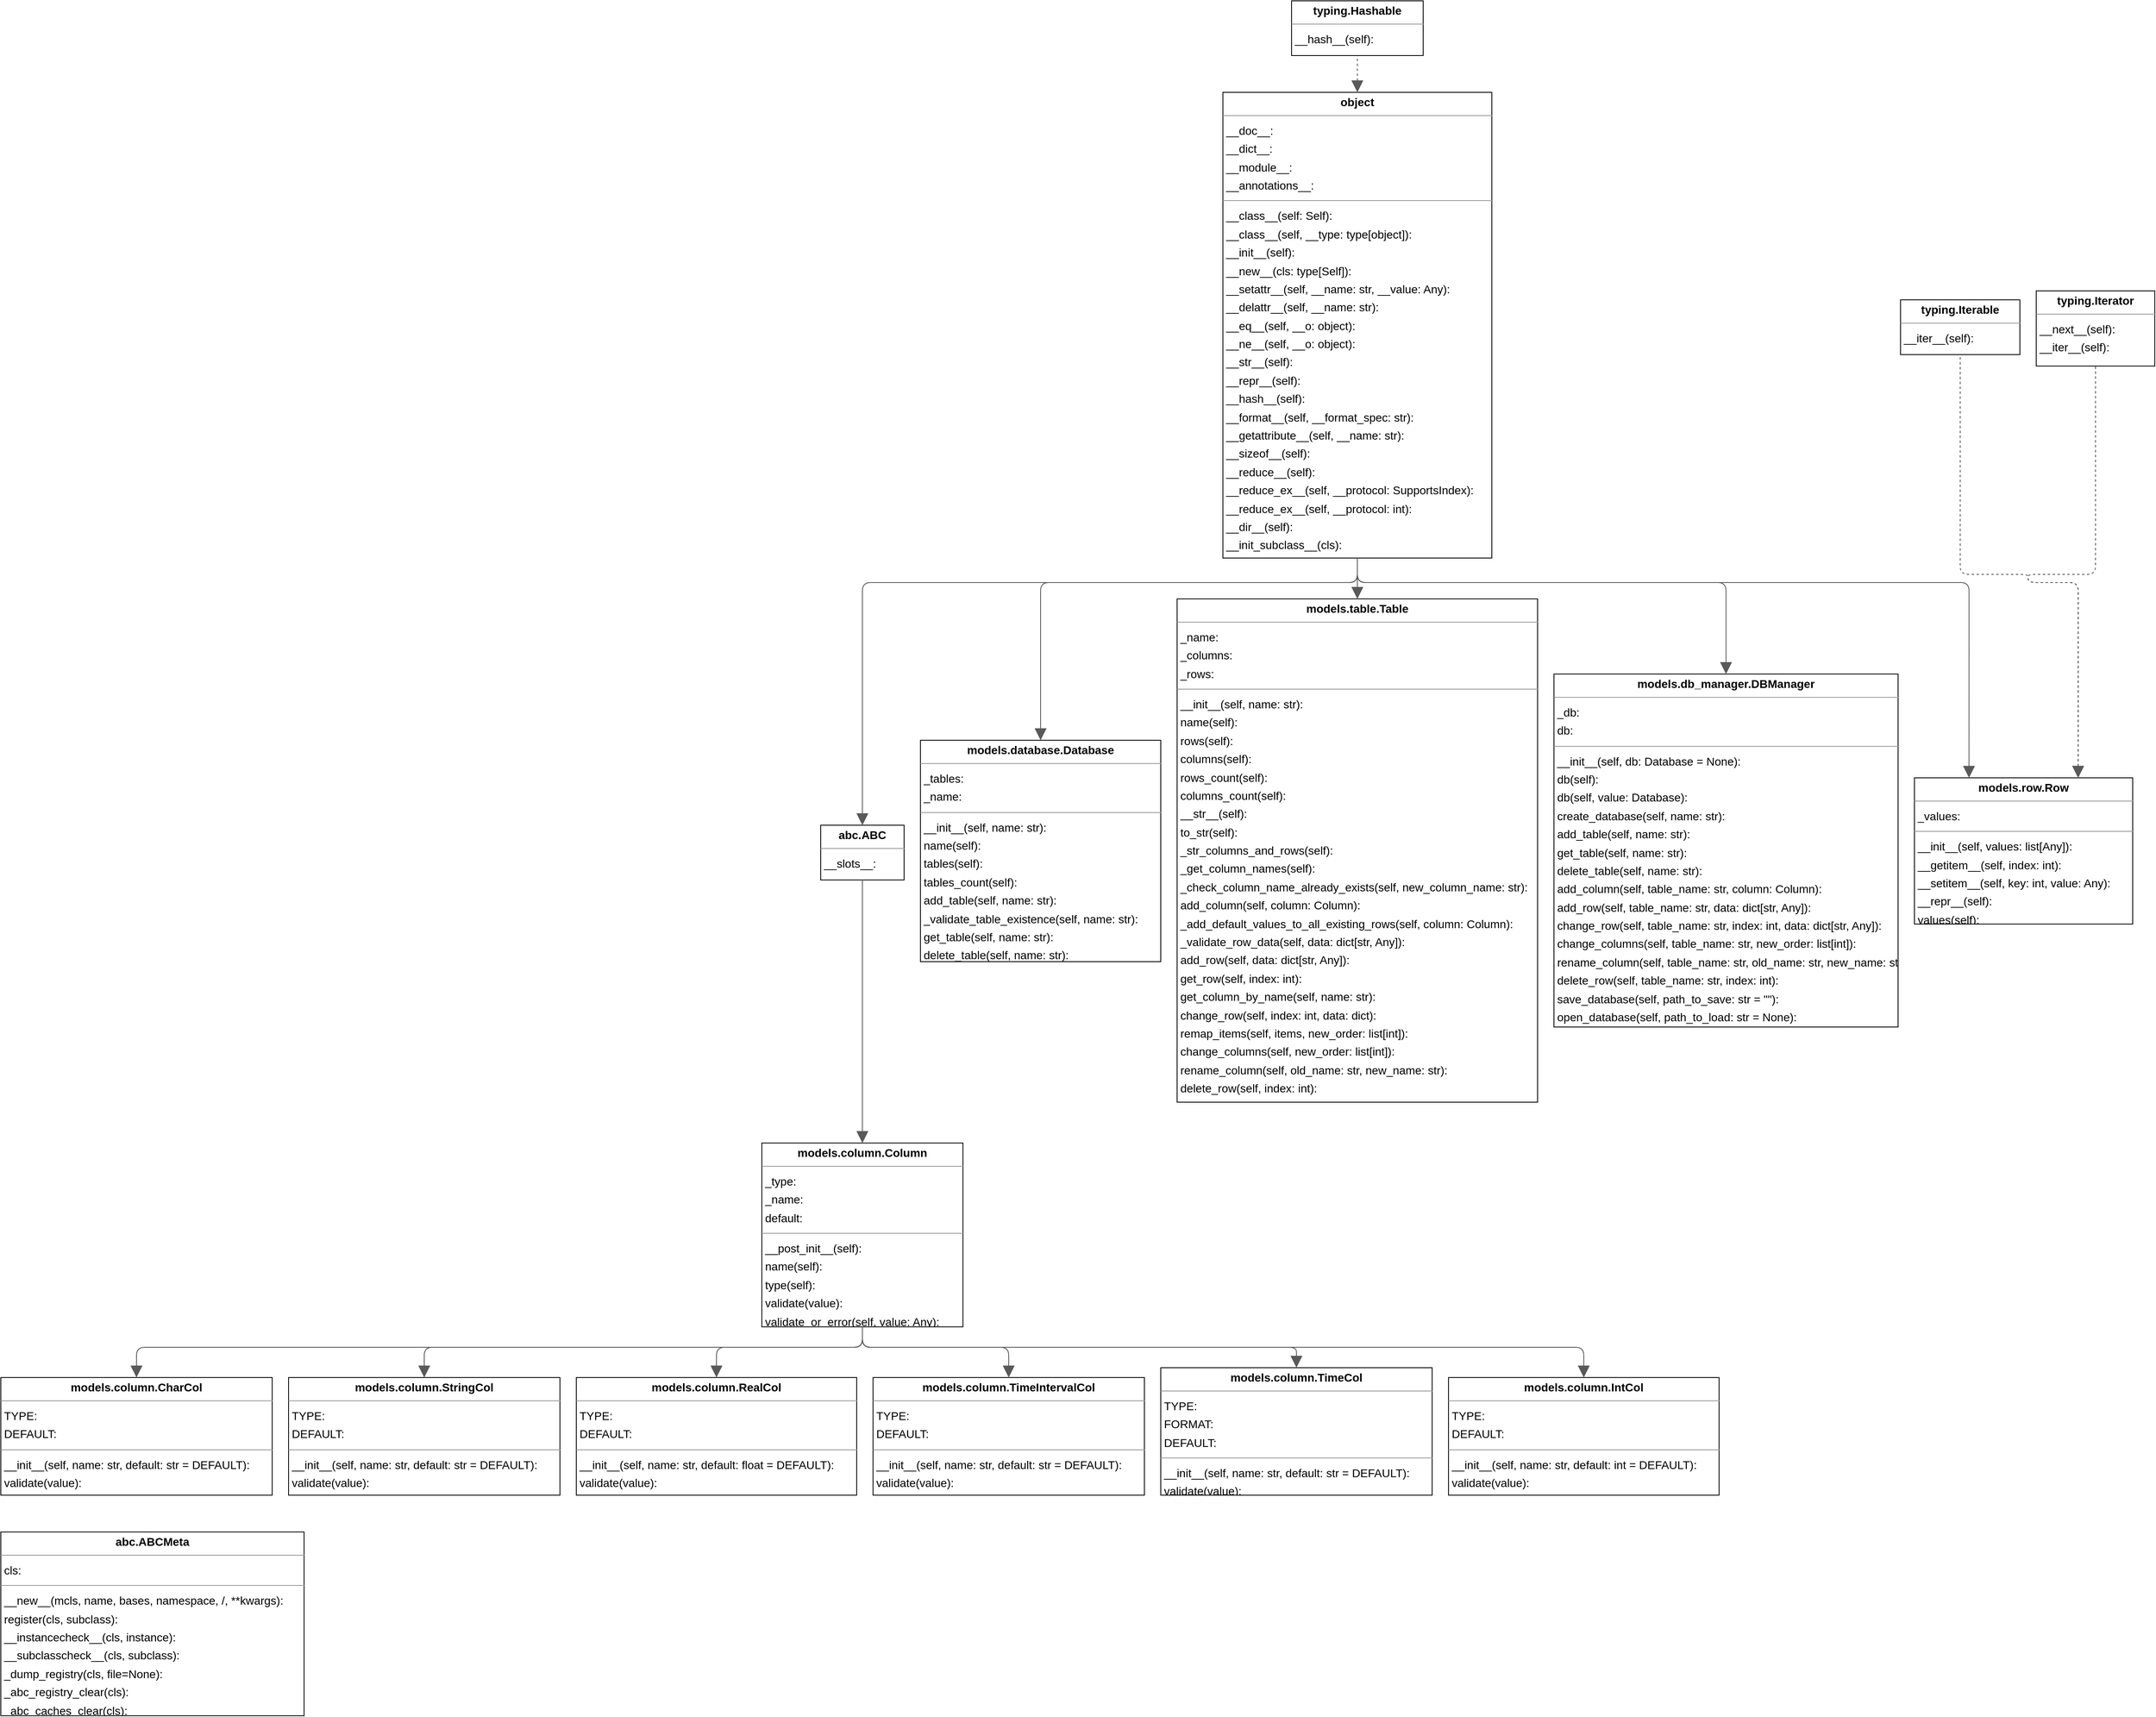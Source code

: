 <mxGraphModel dx="0" dy="0" grid="1" gridSize="10" guides="1" tooltips="1" connect="1" arrows="1" fold="1" page="0" pageScale="1" background="none" math="0" shadow="0">
  <root>
    <mxCell id="0" />
    <mxCell id="1" parent="0" />
    <mxCell id="node16" parent="1" vertex="1" value="&lt;p style=&quot;margin:0px;margin-top:4px;text-align:center;&quot;&gt;&lt;b&gt;abc.ABC&lt;/b&gt;&lt;/p&gt;&lt;hr size=&quot;1&quot;/&gt;&lt;p style=&quot;margin:0 0 0 4px;line-height:1.6;&quot;&gt; __slots__: &lt;/p&gt;" style="verticalAlign=top;align=left;overflow=fill;fontSize=14;fontFamily=Helvetica;html=1;rounded=0;shadow=0;comic=0;labelBackgroundColor=none;strokeWidth=1;">
      <mxGeometry x="862" y="995" width="102" height="67" as="geometry" />
    </mxCell>
    <mxCell id="node15" parent="1" vertex="1" value="&lt;p style=&quot;margin:0px;margin-top:4px;text-align:center;&quot;&gt;&lt;b&gt;abc.ABCMeta&lt;/b&gt;&lt;/p&gt;&lt;hr size=&quot;1&quot;/&gt;&lt;p style=&quot;margin:0 0 0 4px;line-height:1.6;&quot;&gt; cls: &lt;/p&gt;&lt;hr size=&quot;1&quot;/&gt;&lt;p style=&quot;margin:0 0 0 4px;line-height:1.6;&quot;&gt; __new__(mcls, name, bases, namespace, /, **kwargs): &lt;br/&gt; register(cls, subclass): &lt;br/&gt; __instancecheck__(cls, instance): &lt;br/&gt; __subclasscheck__(cls, subclass): &lt;br/&gt; _dump_registry(cls, file=None): &lt;br/&gt; _abc_registry_clear(cls): &lt;br/&gt; _abc_caches_clear(cls): &lt;/p&gt;" style="verticalAlign=top;align=left;overflow=fill;fontSize=14;fontFamily=Helvetica;html=1;rounded=0;shadow=0;comic=0;labelBackgroundColor=none;strokeWidth=1;">
      <mxGeometry x="-141" y="1860" width="371" height="225" as="geometry" />
    </mxCell>
    <mxCell id="node14" parent="1" vertex="1" value="&lt;p style=&quot;margin:0px;margin-top:4px;text-align:center;&quot;&gt;&lt;b&gt;models.column.CharCol&lt;/b&gt;&lt;/p&gt;&lt;hr size=&quot;1&quot;/&gt;&lt;p style=&quot;margin:0 0 0 4px;line-height:1.6;&quot;&gt; TYPE: &lt;br/&gt; DEFAULT: &lt;/p&gt;&lt;hr size=&quot;1&quot;/&gt;&lt;p style=&quot;margin:0 0 0 4px;line-height:1.6;&quot;&gt; __init__(self, name: str, default: str = DEFAULT): &lt;br/&gt; validate(value): &lt;/p&gt;" style="verticalAlign=top;align=left;overflow=fill;fontSize=14;fontFamily=Helvetica;html=1;rounded=0;shadow=0;comic=0;labelBackgroundColor=none;strokeWidth=1;">
      <mxGeometry x="-141" y="1671" width="332" height="144" as="geometry" />
    </mxCell>
    <mxCell id="node3" parent="1" vertex="1" value="&lt;p style=&quot;margin:0px;margin-top:4px;text-align:center;&quot;&gt;&lt;b&gt;models.column.Column&lt;/b&gt;&lt;/p&gt;&lt;hr size=&quot;1&quot;/&gt;&lt;p style=&quot;margin:0 0 0 4px;line-height:1.6;&quot;&gt; _type: &lt;br/&gt; _name: &lt;br/&gt; default: &lt;/p&gt;&lt;hr size=&quot;1&quot;/&gt;&lt;p style=&quot;margin:0 0 0 4px;line-height:1.6;&quot;&gt; __post_init__(self): &lt;br/&gt; name(self): &lt;br/&gt; type(self): &lt;br/&gt; validate(value): &lt;br/&gt; validate_or_error(self, value: Any): &lt;/p&gt;" style="verticalAlign=top;align=left;overflow=fill;fontSize=14;fontFamily=Helvetica;html=1;rounded=0;shadow=0;comic=0;labelBackgroundColor=none;strokeWidth=1;">
      <mxGeometry x="790" y="1384" width="246" height="225" as="geometry" />
    </mxCell>
    <mxCell id="node8" parent="1" vertex="1" value="&lt;p style=&quot;margin:0px;margin-top:4px;text-align:center;&quot;&gt;&lt;b&gt;models.column.IntCol&lt;/b&gt;&lt;/p&gt;&lt;hr size=&quot;1&quot;/&gt;&lt;p style=&quot;margin:0 0 0 4px;line-height:1.6;&quot;&gt; TYPE: &lt;br/&gt; DEFAULT: &lt;/p&gt;&lt;hr size=&quot;1&quot;/&gt;&lt;p style=&quot;margin:0 0 0 4px;line-height:1.6;&quot;&gt; __init__(self, name: str, default: int = DEFAULT): &lt;br/&gt; validate(value): &lt;/p&gt;" style="verticalAlign=top;align=left;overflow=fill;fontSize=14;fontFamily=Helvetica;html=1;rounded=0;shadow=0;comic=0;labelBackgroundColor=none;strokeWidth=1;">
      <mxGeometry x="1630" y="1671" width="331" height="144" as="geometry" />
    </mxCell>
    <mxCell id="node13" parent="1" vertex="1" value="&lt;p style=&quot;margin:0px;margin-top:4px;text-align:center;&quot;&gt;&lt;b&gt;models.column.RealCol&lt;/b&gt;&lt;/p&gt;&lt;hr size=&quot;1&quot;/&gt;&lt;p style=&quot;margin:0 0 0 4px;line-height:1.6;&quot;&gt; TYPE: &lt;br/&gt; DEFAULT: &lt;/p&gt;&lt;hr size=&quot;1&quot;/&gt;&lt;p style=&quot;margin:0 0 0 4px;line-height:1.6;&quot;&gt; __init__(self, name: str, default: float = DEFAULT): &lt;br/&gt; validate(value): &lt;/p&gt;" style="verticalAlign=top;align=left;overflow=fill;fontSize=14;fontFamily=Helvetica;html=1;rounded=0;shadow=0;comic=0;labelBackgroundColor=none;strokeWidth=1;">
      <mxGeometry x="563" y="1671" width="343" height="144" as="geometry" />
    </mxCell>
    <mxCell id="node12" parent="1" vertex="1" value="&lt;p style=&quot;margin:0px;margin-top:4px;text-align:center;&quot;&gt;&lt;b&gt;models.column.StringCol&lt;/b&gt;&lt;/p&gt;&lt;hr size=&quot;1&quot;/&gt;&lt;p style=&quot;margin:0 0 0 4px;line-height:1.6;&quot;&gt; TYPE: &lt;br/&gt; DEFAULT: &lt;/p&gt;&lt;hr size=&quot;1&quot;/&gt;&lt;p style=&quot;margin:0 0 0 4px;line-height:1.6;&quot;&gt; __init__(self, name: str, default: str = DEFAULT): &lt;br/&gt; validate(value): &lt;/p&gt;" style="verticalAlign=top;align=left;overflow=fill;fontSize=14;fontFamily=Helvetica;html=1;rounded=0;shadow=0;comic=0;labelBackgroundColor=none;strokeWidth=1;">
      <mxGeometry x="211" y="1671" width="332" height="144" as="geometry" />
    </mxCell>
    <mxCell id="node2" parent="1" vertex="1" value="&lt;p style=&quot;margin:0px;margin-top:4px;text-align:center;&quot;&gt;&lt;b&gt;models.column.TimeCol&lt;/b&gt;&lt;/p&gt;&lt;hr size=&quot;1&quot;/&gt;&lt;p style=&quot;margin:0 0 0 4px;line-height:1.6;&quot;&gt; TYPE: &lt;br/&gt; FORMAT: &lt;br/&gt; DEFAULT: &lt;/p&gt;&lt;hr size=&quot;1&quot;/&gt;&lt;p style=&quot;margin:0 0 0 4px;line-height:1.6;&quot;&gt; __init__(self, name: str, default: str = DEFAULT): &lt;br/&gt; validate(value): &lt;/p&gt;" style="verticalAlign=top;align=left;overflow=fill;fontSize=14;fontFamily=Helvetica;html=1;rounded=0;shadow=0;comic=0;labelBackgroundColor=none;strokeWidth=1;">
      <mxGeometry x="1278" y="1659" width="332" height="156" as="geometry" />
    </mxCell>
    <mxCell id="node5" parent="1" vertex="1" value="&lt;p style=&quot;margin:0px;margin-top:4px;text-align:center;&quot;&gt;&lt;b&gt;models.column.TimeIntervalCol&lt;/b&gt;&lt;/p&gt;&lt;hr size=&quot;1&quot;/&gt;&lt;p style=&quot;margin:0 0 0 4px;line-height:1.6;&quot;&gt; TYPE: &lt;br/&gt; DEFAULT: &lt;/p&gt;&lt;hr size=&quot;1&quot;/&gt;&lt;p style=&quot;margin:0 0 0 4px;line-height:1.6;&quot;&gt; __init__(self, name: str, default: str = DEFAULT): &lt;br/&gt; validate(value): &lt;/p&gt;" style="verticalAlign=top;align=left;overflow=fill;fontSize=14;fontFamily=Helvetica;html=1;rounded=0;shadow=0;comic=0;labelBackgroundColor=none;strokeWidth=1;">
      <mxGeometry x="926" y="1671" width="332" height="144" as="geometry" />
    </mxCell>
    <mxCell id="node0" parent="1" vertex="1" value="&lt;p style=&quot;margin:0px;margin-top:4px;text-align:center;&quot;&gt;&lt;b&gt;models.database.Database&lt;/b&gt;&lt;/p&gt;&lt;hr size=&quot;1&quot;/&gt;&lt;p style=&quot;margin:0 0 0 4px;line-height:1.6;&quot;&gt; _tables: &lt;br/&gt; _name: &lt;/p&gt;&lt;hr size=&quot;1&quot;/&gt;&lt;p style=&quot;margin:0 0 0 4px;line-height:1.6;&quot;&gt; __init__(self, name: str): &lt;br/&gt; name(self): &lt;br/&gt; tables(self): &lt;br/&gt; tables_count(self): &lt;br/&gt; add_table(self, name: str): &lt;br/&gt; _validate_table_existence(self, name: str): &lt;br/&gt; get_table(self, name: str): &lt;br/&gt; delete_table(self, name: str): &lt;/p&gt;" style="verticalAlign=top;align=left;overflow=fill;fontSize=14;fontFamily=Helvetica;html=1;rounded=0;shadow=0;comic=0;labelBackgroundColor=none;strokeWidth=1;">
      <mxGeometry x="984" y="891" width="294" height="271" as="geometry" />
    </mxCell>
    <mxCell id="node9" parent="1" vertex="1" value="&lt;p style=&quot;margin:0px;margin-top:4px;text-align:center;&quot;&gt;&lt;b&gt;models.db_manager.DBManager&lt;/b&gt;&lt;/p&gt;&lt;hr size=&quot;1&quot;/&gt;&lt;p style=&quot;margin:0 0 0 4px;line-height:1.6;&quot;&gt; _db: &lt;br/&gt; db: &lt;/p&gt;&lt;hr size=&quot;1&quot;/&gt;&lt;p style=&quot;margin:0 0 0 4px;line-height:1.6;&quot;&gt; __init__(self, db: Database = None): &lt;br/&gt; db(self): &lt;br/&gt; db(self, value: Database): &lt;br/&gt; create_database(self, name: str): &lt;br/&gt; add_table(self, name: str): &lt;br/&gt; get_table(self, name: str): &lt;br/&gt; delete_table(self, name: str): &lt;br/&gt; add_column(self, table_name: str, column: Column): &lt;br/&gt; add_row(self, table_name: str, data: dict[str, Any]): &lt;br/&gt; change_row(self, table_name: str, index: int, data: dict[str, Any]): &lt;br/&gt; change_columns(self, table_name: str, new_order: list[int]): &lt;br/&gt; rename_column(self, table_name: str, old_name: str, new_name: str): &lt;br/&gt; delete_row(self, table_name: str, index: int): &lt;br/&gt; save_database(self, path_to_save: str = &amp;quot;&amp;quot;): &lt;br/&gt; open_database(self, path_to_load: str = None): &lt;/p&gt;" style="verticalAlign=top;align=left;overflow=fill;fontSize=14;fontFamily=Helvetica;html=1;rounded=0;shadow=0;comic=0;labelBackgroundColor=none;strokeWidth=1;">
      <mxGeometry x="1759" y="810" width="421" height="432" as="geometry" />
    </mxCell>
    <mxCell id="node6" parent="1" vertex="1" value="&lt;p style=&quot;margin:0px;margin-top:4px;text-align:center;&quot;&gt;&lt;b&gt;models.row.Row&lt;/b&gt;&lt;/p&gt;&lt;hr size=&quot;1&quot;/&gt;&lt;p style=&quot;margin:0 0 0 4px;line-height:1.6;&quot;&gt; _values: &lt;/p&gt;&lt;hr size=&quot;1&quot;/&gt;&lt;p style=&quot;margin:0 0 0 4px;line-height:1.6;&quot;&gt; __init__(self, values: list[Any]): &lt;br/&gt; __getitem__(self, index: int): &lt;br/&gt; __setitem__(self, key: int, value: Any): &lt;br/&gt; __repr__(self): &lt;br/&gt; values(self): &lt;/p&gt;" style="verticalAlign=top;align=left;overflow=fill;fontSize=14;fontFamily=Helvetica;html=1;rounded=0;shadow=0;comic=0;labelBackgroundColor=none;strokeWidth=1;">
      <mxGeometry x="2200" y="937" width="267" height="179" as="geometry" />
    </mxCell>
    <mxCell id="node7" parent="1" vertex="1" value="&lt;p style=&quot;margin:0px;margin-top:4px;text-align:center;&quot;&gt;&lt;b&gt;models.table.Table&lt;/b&gt;&lt;/p&gt;&lt;hr size=&quot;1&quot;/&gt;&lt;p style=&quot;margin:0 0 0 4px;line-height:1.6;&quot;&gt; _name: &lt;br/&gt; _columns: &lt;br/&gt; _rows: &lt;/p&gt;&lt;hr size=&quot;1&quot;/&gt;&lt;p style=&quot;margin:0 0 0 4px;line-height:1.6;&quot;&gt; __init__(self, name: str): &lt;br/&gt; name(self): &lt;br/&gt; rows(self): &lt;br/&gt; columns(self): &lt;br/&gt; rows_count(self): &lt;br/&gt; columns_count(self): &lt;br/&gt; __str__(self): &lt;br/&gt; to_str(self): &lt;br/&gt; _str_columns_and_rows(self): &lt;br/&gt; _get_column_names(self): &lt;br/&gt; _check_column_name_already_exists(self, new_column_name: str): &lt;br/&gt; add_column(self, column: Column): &lt;br/&gt; _add_default_values_to_all_existing_rows(self, column: Column): &lt;br/&gt; _validate_row_data(self, data: dict[str, Any]): &lt;br/&gt; add_row(self, data: dict[str, Any]): &lt;br/&gt; get_row(self, index: int): &lt;br/&gt; get_column_by_name(self, name: str): &lt;br/&gt; change_row(self, index: int, data: dict): &lt;br/&gt; remap_items(self, items, new_order: list[int]): &lt;br/&gt; change_columns(self, new_order: list[int]): &lt;br/&gt; rename_column(self, old_name: str, new_name: str): &lt;br/&gt; delete_row(self, index: int): &lt;/p&gt;" style="verticalAlign=top;align=left;overflow=fill;fontSize=14;fontFamily=Helvetica;html=1;rounded=0;shadow=0;comic=0;labelBackgroundColor=none;strokeWidth=1;">
      <mxGeometry x="1298" y="718" width="441" height="616" as="geometry" />
    </mxCell>
    <mxCell id="node11" parent="1" vertex="1" value="&lt;p style=&quot;margin:0px;margin-top:4px;text-align:center;&quot;&gt;&lt;b&gt;object&lt;/b&gt;&lt;/p&gt;&lt;hr size=&quot;1&quot;/&gt;&lt;p style=&quot;margin:0 0 0 4px;line-height:1.6;&quot;&gt; __doc__: &lt;br/&gt; __dict__: &lt;br/&gt; __module__: &lt;br/&gt; __annotations__: &lt;/p&gt;&lt;hr size=&quot;1&quot;/&gt;&lt;p style=&quot;margin:0 0 0 4px;line-height:1.6;&quot;&gt; __class__(self: Self): &lt;br/&gt; __class__(self, __type: type[object]): &lt;br/&gt; __init__(self): &lt;br/&gt; __new__(cls: type[Self]): &lt;br/&gt; __setattr__(self, __name: str, __value: Any): &lt;br/&gt; __delattr__(self, __name: str): &lt;br/&gt; __eq__(self, __o: object): &lt;br/&gt; __ne__(self, __o: object): &lt;br/&gt; __str__(self): &lt;br/&gt; __repr__(self): &lt;br/&gt; __hash__(self): &lt;br/&gt; __format__(self, __format_spec: str): &lt;br/&gt; __getattribute__(self, __name: str): &lt;br/&gt; __sizeof__(self): &lt;br/&gt; __reduce__(self): &lt;br/&gt; __reduce_ex__(self, __protocol: SupportsIndex): &lt;br/&gt; __reduce_ex__(self, __protocol: int): &lt;br/&gt; __dir__(self): &lt;br/&gt; __init_subclass__(cls): &lt;/p&gt;" style="verticalAlign=top;align=left;overflow=fill;fontSize=14;fontFamily=Helvetica;html=1;rounded=0;shadow=0;comic=0;labelBackgroundColor=none;strokeWidth=1;">
      <mxGeometry x="1354" y="98" width="329" height="570" as="geometry" />
    </mxCell>
    <mxCell id="node1" parent="1" vertex="1" value="&lt;p style=&quot;margin:0px;margin-top:4px;text-align:center;&quot;&gt;&lt;b&gt;typing.Hashable&lt;/b&gt;&lt;/p&gt;&lt;hr size=&quot;1&quot;/&gt;&lt;p style=&quot;margin:0 0 0 4px;line-height:1.6;&quot;&gt; __hash__(self): &lt;/p&gt;" style="verticalAlign=top;align=left;overflow=fill;fontSize=14;fontFamily=Helvetica;html=1;rounded=0;shadow=0;comic=0;labelBackgroundColor=none;strokeWidth=1;">
      <mxGeometry x="1438" y="-14" width="161" height="67" as="geometry" />
    </mxCell>
    <mxCell id="node10" parent="1" vertex="1" value="&lt;p style=&quot;margin:0px;margin-top:4px;text-align:center;&quot;&gt;&lt;b&gt;typing.Iterable&lt;/b&gt;&lt;/p&gt;&lt;hr size=&quot;1&quot;/&gt;&lt;p style=&quot;margin:0 0 0 4px;line-height:1.6;&quot;&gt; __iter__(self): &lt;/p&gt;" style="verticalAlign=top;align=left;overflow=fill;fontSize=14;fontFamily=Helvetica;html=1;rounded=0;shadow=0;comic=0;labelBackgroundColor=none;strokeWidth=1;">
      <mxGeometry x="2183" y="352" width="146" height="67" as="geometry" />
    </mxCell>
    <mxCell id="node4" parent="1" vertex="1" value="&lt;p style=&quot;margin:0px;margin-top:4px;text-align:center;&quot;&gt;&lt;b&gt;typing.Iterator&lt;/b&gt;&lt;/p&gt;&lt;hr size=&quot;1&quot;/&gt;&lt;p style=&quot;margin:0 0 0 4px;line-height:1.6;&quot;&gt; __next__(self): &lt;br/&gt; __iter__(self): &lt;/p&gt;" style="verticalAlign=top;align=left;overflow=fill;fontSize=14;fontFamily=Helvetica;html=1;rounded=0;shadow=0;comic=0;labelBackgroundColor=none;strokeWidth=1;">
      <mxGeometry x="2349" y="341" width="145" height="92" as="geometry" />
    </mxCell>
    <mxCell id="edge14" edge="1" value="" parent="1" source="node16" target="node11" style="html=1;rounded=1;edgeStyle=orthogonalEdgeStyle;dashed=0;startArrow=block;startSize=12;endArrow=none;strokeColor=#595959;exitX=0.500;exitY=0.001;exitDx=0;exitDy=0;entryX=0.500;entryY=1.000;entryDx=0;entryDy=0;">
      <mxGeometry width="50" height="50" relative="1" as="geometry">
        <Array as="points">
          <mxPoint x="913" y="698" />
          <mxPoint x="1519" y="698" />
        </Array>
      </mxGeometry>
    </mxCell>
    <mxCell id="edge7" edge="1" value="" parent="1" source="node14" target="node3" style="html=1;rounded=1;edgeStyle=orthogonalEdgeStyle;dashed=0;startArrow=block;startSize=12;endArrow=none;strokeColor=#595959;exitX=0.500;exitY=0.000;exitDx=0;exitDy=0;entryX=0.500;entryY=1.000;entryDx=0;entryDy=0;">
      <mxGeometry width="50" height="50" relative="1" as="geometry">
        <Array as="points">
          <mxPoint x="25" y="1634" />
          <mxPoint x="913" y="1634" />
        </Array>
      </mxGeometry>
    </mxCell>
    <mxCell id="edge13" edge="1" value="" parent="1" source="node3" target="node16" style="html=1;rounded=1;edgeStyle=orthogonalEdgeStyle;dashed=0;startArrow=block;startSize=12;endArrow=none;strokeColor=#595959;exitX=0.500;exitY=0.000;exitDx=0;exitDy=0;entryX=0.500;entryY=1.001;entryDx=0;entryDy=0;">
      <mxGeometry width="50" height="50" relative="1" as="geometry">
        <Array as="points" />
      </mxGeometry>
    </mxCell>
    <mxCell id="edge4" edge="1" value="" parent="1" source="node8" target="node3" style="html=1;rounded=1;edgeStyle=orthogonalEdgeStyle;dashed=0;startArrow=block;startSize=12;endArrow=none;strokeColor=#595959;exitX=0.500;exitY=0.000;exitDx=0;exitDy=0;entryX=0.500;entryY=1.000;entryDx=0;entryDy=0;">
      <mxGeometry width="50" height="50" relative="1" as="geometry">
        <Array as="points">
          <mxPoint x="1796" y="1634" />
          <mxPoint x="913" y="1634" />
        </Array>
      </mxGeometry>
    </mxCell>
    <mxCell id="edge8" edge="1" value="" parent="1" source="node13" target="node3" style="html=1;rounded=1;edgeStyle=orthogonalEdgeStyle;dashed=0;startArrow=block;startSize=12;endArrow=none;strokeColor=#595959;exitX=0.500;exitY=0.000;exitDx=0;exitDy=0;entryX=0.500;entryY=1.000;entryDx=0;entryDy=0;">
      <mxGeometry width="50" height="50" relative="1" as="geometry">
        <Array as="points">
          <mxPoint x="735" y="1634" />
          <mxPoint x="913" y="1634" />
        </Array>
      </mxGeometry>
    </mxCell>
    <mxCell id="edge5" edge="1" value="" parent="1" source="node12" target="node3" style="html=1;rounded=1;edgeStyle=orthogonalEdgeStyle;dashed=0;startArrow=block;startSize=12;endArrow=none;strokeColor=#595959;exitX=0.500;exitY=0.000;exitDx=0;exitDy=0;entryX=0.500;entryY=1.000;entryDx=0;entryDy=0;">
      <mxGeometry width="50" height="50" relative="1" as="geometry">
        <Array as="points">
          <mxPoint x="377" y="1634" />
          <mxPoint x="913" y="1634" />
        </Array>
      </mxGeometry>
    </mxCell>
    <mxCell id="edge1" edge="1" value="" parent="1" source="node2" target="node3" style="html=1;rounded=1;edgeStyle=orthogonalEdgeStyle;dashed=0;startArrow=block;startSize=12;endArrow=none;strokeColor=#595959;exitX=0.500;exitY=0.000;exitDx=0;exitDy=0;entryX=0.500;entryY=1.000;entryDx=0;entryDy=0;">
      <mxGeometry width="50" height="50" relative="1" as="geometry">
        <Array as="points">
          <mxPoint x="1444" y="1634" />
          <mxPoint x="913" y="1634" />
        </Array>
      </mxGeometry>
    </mxCell>
    <mxCell id="edge11" edge="1" value="" parent="1" source="node5" target="node3" style="html=1;rounded=1;edgeStyle=orthogonalEdgeStyle;dashed=0;startArrow=block;startSize=12;endArrow=none;strokeColor=#595959;exitX=0.500;exitY=0.000;exitDx=0;exitDy=0;entryX=0.500;entryY=1.000;entryDx=0;entryDy=0;">
      <mxGeometry width="50" height="50" relative="1" as="geometry">
        <Array as="points">
          <mxPoint x="1092" y="1634" />
          <mxPoint x="913" y="1634" />
        </Array>
      </mxGeometry>
    </mxCell>
    <mxCell id="edge9" edge="1" value="" parent="1" source="node0" target="node11" style="html=1;rounded=1;edgeStyle=orthogonalEdgeStyle;dashed=0;startArrow=block;startSize=12;endArrow=none;strokeColor=#595959;exitX=0.500;exitY=0.000;exitDx=0;exitDy=0;entryX=0.500;entryY=1.000;entryDx=0;entryDy=0;">
      <mxGeometry width="50" height="50" relative="1" as="geometry">
        <Array as="points">
          <mxPoint x="1131" y="698" />
          <mxPoint x="1519" y="698" />
        </Array>
      </mxGeometry>
    </mxCell>
    <mxCell id="edge0" edge="1" value="" parent="1" source="node9" target="node11" style="html=1;rounded=1;edgeStyle=orthogonalEdgeStyle;dashed=0;startArrow=block;startSize=12;endArrow=none;strokeColor=#595959;exitX=0.500;exitY=0.000;exitDx=0;exitDy=0;entryX=0.500;entryY=1.000;entryDx=0;entryDy=0;">
      <mxGeometry width="50" height="50" relative="1" as="geometry">
        <Array as="points">
          <mxPoint x="1970" y="698" />
          <mxPoint x="1519" y="698" />
        </Array>
      </mxGeometry>
    </mxCell>
    <mxCell id="edge12" edge="1" value="" parent="1" source="node6" target="node11" style="html=1;rounded=1;edgeStyle=orthogonalEdgeStyle;dashed=0;startArrow=block;startSize=12;endArrow=none;strokeColor=#595959;exitX=0.250;exitY=0.000;exitDx=0;exitDy=0;entryX=0.500;entryY=1.000;entryDx=0;entryDy=0;">
      <mxGeometry width="50" height="50" relative="1" as="geometry">
        <Array as="points">
          <mxPoint x="2267" y="698" />
          <mxPoint x="1519" y="698" />
        </Array>
      </mxGeometry>
    </mxCell>
    <mxCell id="edge6" edge="1" value="" parent="1" source="node6" target="node10" style="html=1;rounded=1;edgeStyle=orthogonalEdgeStyle;dashed=1;startArrow=block;startSize=12;endArrow=none;strokeColor=#595959;exitX=0.750;exitY=0.000;exitDx=0;exitDy=0;entryX=0.500;entryY=1.001;entryDx=0;entryDy=0;">
      <mxGeometry width="50" height="50" relative="1" as="geometry">
        <Array as="points">
          <mxPoint x="2401" y="698" />
          <mxPoint x="2339" y="698" />
          <mxPoint x="2339" y="688" />
          <mxPoint x="2256" y="688" />
        </Array>
      </mxGeometry>
    </mxCell>
    <mxCell id="edge3" edge="1" value="" parent="1" source="node6" target="node4" style="html=1;rounded=1;edgeStyle=orthogonalEdgeStyle;dashed=1;startArrow=block;startSize=12;endArrow=none;strokeColor=#595959;exitX=0.750;exitY=0.000;exitDx=0;exitDy=0;entryX=0.500;entryY=1.000;entryDx=0;entryDy=0;">
      <mxGeometry width="50" height="50" relative="1" as="geometry">
        <Array as="points">
          <mxPoint x="2401" y="698" />
          <mxPoint x="2339" y="698" />
          <mxPoint x="2339" y="688" />
          <mxPoint x="2422" y="688" />
        </Array>
      </mxGeometry>
    </mxCell>
    <mxCell id="edge2" edge="1" value="" parent="1" source="node7" target="node11" style="html=1;rounded=1;edgeStyle=orthogonalEdgeStyle;dashed=0;startArrow=block;startSize=12;endArrow=none;strokeColor=#595959;exitX=0.500;exitY=0.000;exitDx=0;exitDy=0;entryX=0.500;entryY=1.000;entryDx=0;entryDy=0;">
      <mxGeometry width="50" height="50" relative="1" as="geometry">
        <Array as="points" />
      </mxGeometry>
    </mxCell>
    <mxCell id="edge10" edge="1" value="" parent="1" source="node11" target="node1" style="html=1;rounded=1;edgeStyle=orthogonalEdgeStyle;dashed=1;startArrow=block;startSize=12;endArrow=none;strokeColor=#595959;exitX=0.500;exitY=0.000;exitDx=0;exitDy=0;entryX=0.500;entryY=1.001;entryDx=0;entryDy=0;">
      <mxGeometry width="50" height="50" relative="1" as="geometry">
        <Array as="points" />
      </mxGeometry>
    </mxCell>
  </root>
</mxGraphModel>